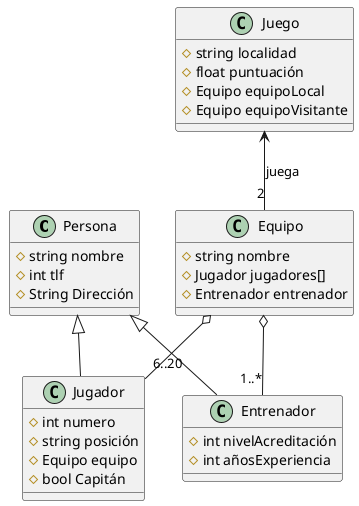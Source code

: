 @startuml furbo
class Persona{
    #string nombre
    #int tlf
    # String Dirección

}
class Jugador{
    #int numero
    #string posición
    #Equipo equipo
    #bool Capitán
}
class Equipo{
    #string nombre
    #Jugador jugadores[]
    #Entrenador entrenador
}
class Juego{
    #string localidad
    #float puntuación
    #Equipo equipoLocal
    #Equipo equipoVisitante
}
class Entrenador{
    #int nivelAcreditación
    #int añosExperiencia
}

Persona<|--Jugador
Persona<|--Entrenador
Equipo  o-- "6..20" Jugador
Equipo  o-- "1..*" Entrenador
Juego  <-- "2" Equipo: juega


@enduml

